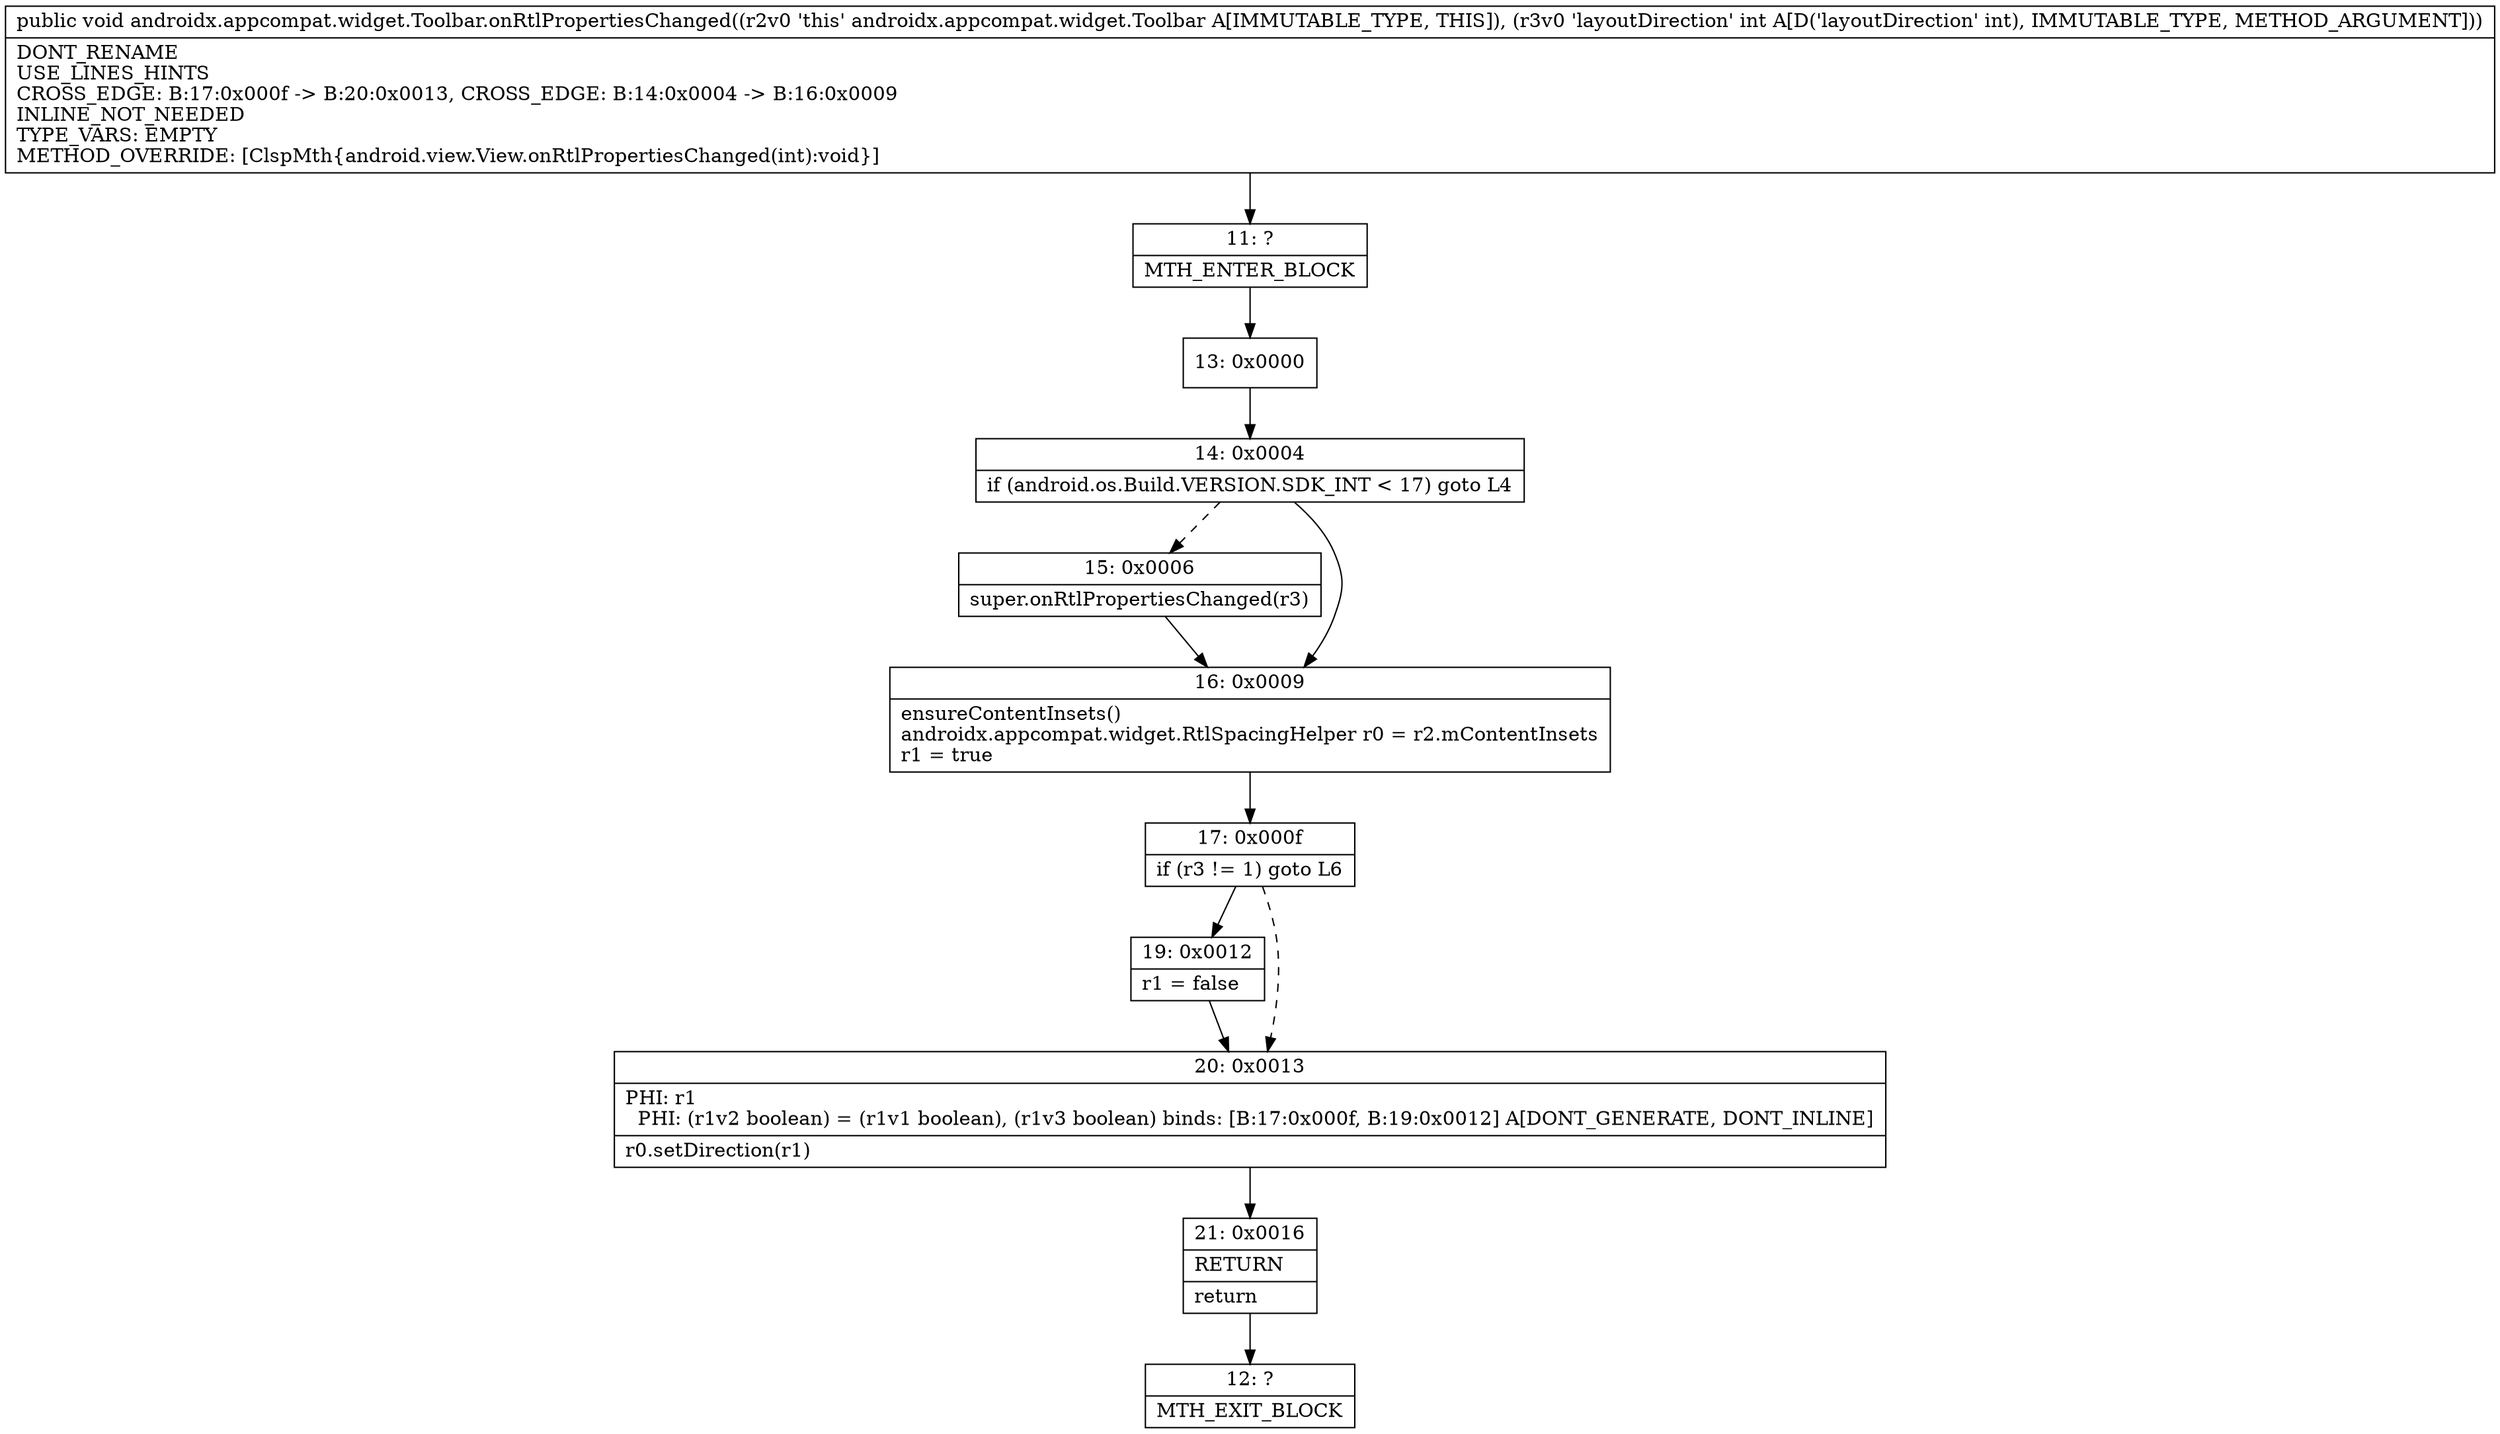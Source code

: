 digraph "CFG forandroidx.appcompat.widget.Toolbar.onRtlPropertiesChanged(I)V" {
Node_11 [shape=record,label="{11\:\ ?|MTH_ENTER_BLOCK\l}"];
Node_13 [shape=record,label="{13\:\ 0x0000}"];
Node_14 [shape=record,label="{14\:\ 0x0004|if (android.os.Build.VERSION.SDK_INT \< 17) goto L4\l}"];
Node_15 [shape=record,label="{15\:\ 0x0006|super.onRtlPropertiesChanged(r3)\l}"];
Node_16 [shape=record,label="{16\:\ 0x0009|ensureContentInsets()\landroidx.appcompat.widget.RtlSpacingHelper r0 = r2.mContentInsets\lr1 = true\l}"];
Node_17 [shape=record,label="{17\:\ 0x000f|if (r3 != 1) goto L6\l}"];
Node_19 [shape=record,label="{19\:\ 0x0012|r1 = false\l}"];
Node_20 [shape=record,label="{20\:\ 0x0013|PHI: r1 \l  PHI: (r1v2 boolean) = (r1v1 boolean), (r1v3 boolean) binds: [B:17:0x000f, B:19:0x0012] A[DONT_GENERATE, DONT_INLINE]\l|r0.setDirection(r1)\l}"];
Node_21 [shape=record,label="{21\:\ 0x0016|RETURN\l|return\l}"];
Node_12 [shape=record,label="{12\:\ ?|MTH_EXIT_BLOCK\l}"];
MethodNode[shape=record,label="{public void androidx.appcompat.widget.Toolbar.onRtlPropertiesChanged((r2v0 'this' androidx.appcompat.widget.Toolbar A[IMMUTABLE_TYPE, THIS]), (r3v0 'layoutDirection' int A[D('layoutDirection' int), IMMUTABLE_TYPE, METHOD_ARGUMENT]))  | DONT_RENAME\lUSE_LINES_HINTS\lCROSS_EDGE: B:17:0x000f \-\> B:20:0x0013, CROSS_EDGE: B:14:0x0004 \-\> B:16:0x0009\lINLINE_NOT_NEEDED\lTYPE_VARS: EMPTY\lMETHOD_OVERRIDE: [ClspMth\{android.view.View.onRtlPropertiesChanged(int):void\}]\l}"];
MethodNode -> Node_11;Node_11 -> Node_13;
Node_13 -> Node_14;
Node_14 -> Node_15[style=dashed];
Node_14 -> Node_16;
Node_15 -> Node_16;
Node_16 -> Node_17;
Node_17 -> Node_19;
Node_17 -> Node_20[style=dashed];
Node_19 -> Node_20;
Node_20 -> Node_21;
Node_21 -> Node_12;
}

